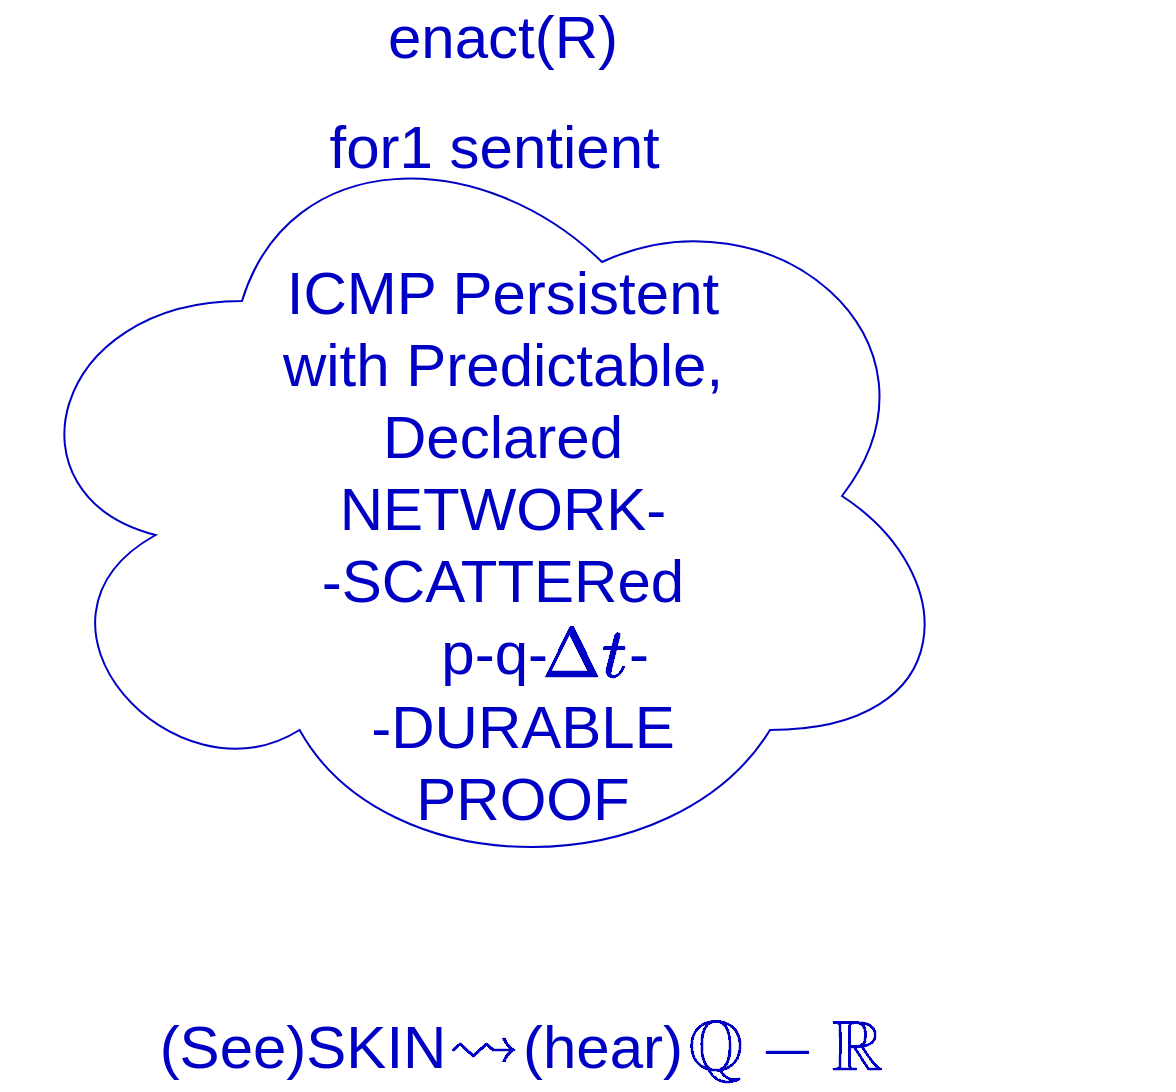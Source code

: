 <mxfile version="17.4.5" type="github">
  <diagram id="lW6_sdJYNyvbq4pLLsga" name="Page-1">
    <mxGraphModel dx="974" dy="1046" grid="1" gridSize="10" guides="1" tooltips="1" connect="1" arrows="1" fold="1" page="1" pageScale="1" pageWidth="850" pageHeight="1100" math="1" shadow="0">
      <root>
        <mxCell id="0" />
        <mxCell id="1" parent="0" />
        <mxCell id="LFLexPr_rnEBfVvuA4ob-1" value="&lt;font style=&quot;font-size: 30px&quot; color=&quot;#0000c4&quot;&gt;enact(R)&lt;/font&gt;" style="text;html=1;align=center;verticalAlign=middle;resizable=0;points=[];autosize=1;strokeColor=none;fillColor=none;" vertex="1" parent="1">
          <mxGeometry x="245" y="190" width="130" height="30" as="geometry" />
        </mxCell>
        <mxCell id="LFLexPr_rnEBfVvuA4ob-2" value="&lt;font color=&quot;#0000c4&quot;&gt;for1 sentient&amp;nbsp;&lt;/font&gt;" style="text;html=1;align=center;verticalAlign=middle;resizable=0;points=[];autosize=1;strokeColor=none;fillColor=none;fontSize=30;" vertex="1" parent="1">
          <mxGeometry x="215" y="240" width="190" height="40" as="geometry" />
        </mxCell>
        <mxCell id="LFLexPr_rnEBfVvuA4ob-3" value="" style="ellipse;shape=cloud;whiteSpace=wrap;html=1;fontSize=30;fontColor=#0000C4;gradientColor=#ffffff;fillColor=none;strokeColor=#0000C4;" vertex="1" parent="1">
          <mxGeometry x="60" y="240" width="480" height="390" as="geometry" />
        </mxCell>
        <mxCell id="LFLexPr_rnEBfVvuA4ob-4" value="ICMP Persistent&lt;br&gt;with Predictable,&lt;br&gt;Declared&lt;br&gt;NETWORK-&lt;br&gt;-SCATTERed&lt;br&gt;p-q-&amp;nbsp;" style="text;html=1;align=center;verticalAlign=middle;resizable=0;points=[];autosize=1;strokeColor=none;fillColor=none;fontSize=30;fontColor=#0000C4;" vertex="1" parent="1">
          <mxGeometry x="190" y="312.5" width="240" height="220" as="geometry" />
        </mxCell>
        <mxCell id="LFLexPr_rnEBfVvuA4ob-5" value="$$\Delta t$$" style="text;html=1;align=center;verticalAlign=middle;resizable=0;points=[];autosize=1;strokeColor=none;fillColor=none;fontSize=30;fontColor=#0000C4;" vertex="1" parent="1">
          <mxGeometry x="261" y="494.5" width="180" height="40" as="geometry" />
        </mxCell>
        <mxCell id="LFLexPr_rnEBfVvuA4ob-6" value="-DURABLE&lt;br&gt;PROOF" style="text;html=1;align=center;verticalAlign=middle;resizable=0;points=[];autosize=1;strokeColor=none;fillColor=none;fontSize=30;fontColor=#0000C4;" vertex="1" parent="1">
          <mxGeometry x="235" y="528" width="170" height="80" as="geometry" />
        </mxCell>
        <mxCell id="LFLexPr_rnEBfVvuA4ob-7" value="-" style="text;html=1;align=center;verticalAlign=middle;resizable=0;points=[];autosize=1;strokeColor=none;fillColor=none;fontSize=30;fontColor=#0000C4;" vertex="1" parent="1">
          <mxGeometry x="363" y="492.5" width="30" height="40" as="geometry" />
        </mxCell>
        <mxCell id="LFLexPr_rnEBfVvuA4ob-9" value="(See)SKIN" style="text;html=1;align=center;verticalAlign=middle;resizable=0;points=[];autosize=1;strokeColor=none;fillColor=none;fontSize=30;fontColor=#0000C4;" vertex="1" parent="1">
          <mxGeometry x="130" y="690" width="160" height="40" as="geometry" />
        </mxCell>
        <mxCell id="LFLexPr_rnEBfVvuA4ob-10" value="$$\rightsquigarrow$$" style="text;html=1;align=center;verticalAlign=middle;resizable=0;points=[];autosize=1;strokeColor=none;fillColor=none;fontSize=30;fontColor=#0000C4;" vertex="1" parent="1">
          <mxGeometry x="150" y="690" width="300" height="40" as="geometry" />
        </mxCell>
        <mxCell id="LFLexPr_rnEBfVvuA4ob-11" value="(hear)" style="text;html=1;align=center;verticalAlign=middle;resizable=0;points=[];autosize=1;strokeColor=none;fillColor=none;fontSize=30;fontColor=#0000C4;" vertex="1" parent="1">
          <mxGeometry x="310" y="690" width="100" height="40" as="geometry" />
        </mxCell>
        <mxCell id="LFLexPr_rnEBfVvuA4ob-12" value="$$\mathbb{Q}-\mathbb{R}$$" style="text;html=1;align=center;verticalAlign=middle;resizable=0;points=[];autosize=1;strokeColor=none;fillColor=none;fontSize=30;fontColor=#0000C4;" vertex="1" parent="1">
          <mxGeometry x="256" y="692" width="390" height="40" as="geometry" />
        </mxCell>
      </root>
    </mxGraphModel>
  </diagram>
</mxfile>
